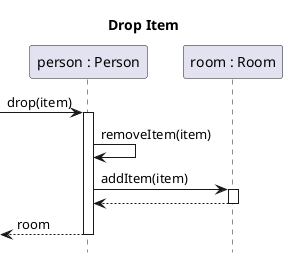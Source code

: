 @startuml drop-item
title Drop Item
hide footbox
participant "person : Person" as per
participant "room : Room" as room

[-> per ++: drop(item)

per -> per : removeItem(item)
per -> room ++: addItem(item)
return

return room

@enduml